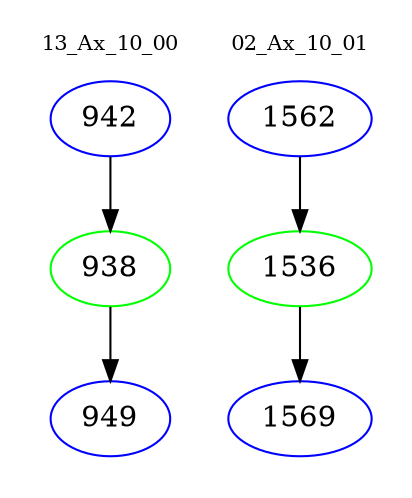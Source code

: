 digraph{
subgraph cluster_0 {
color = white
label = "13_Ax_10_00";
fontsize=10;
T0_942 [label="942", color="blue"]
T0_942 -> T0_938 [color="black"]
T0_938 [label="938", color="green"]
T0_938 -> T0_949 [color="black"]
T0_949 [label="949", color="blue"]
}
subgraph cluster_1 {
color = white
label = "02_Ax_10_01";
fontsize=10;
T1_1562 [label="1562", color="blue"]
T1_1562 -> T1_1536 [color="black"]
T1_1536 [label="1536", color="green"]
T1_1536 -> T1_1569 [color="black"]
T1_1569 [label="1569", color="blue"]
}
}
